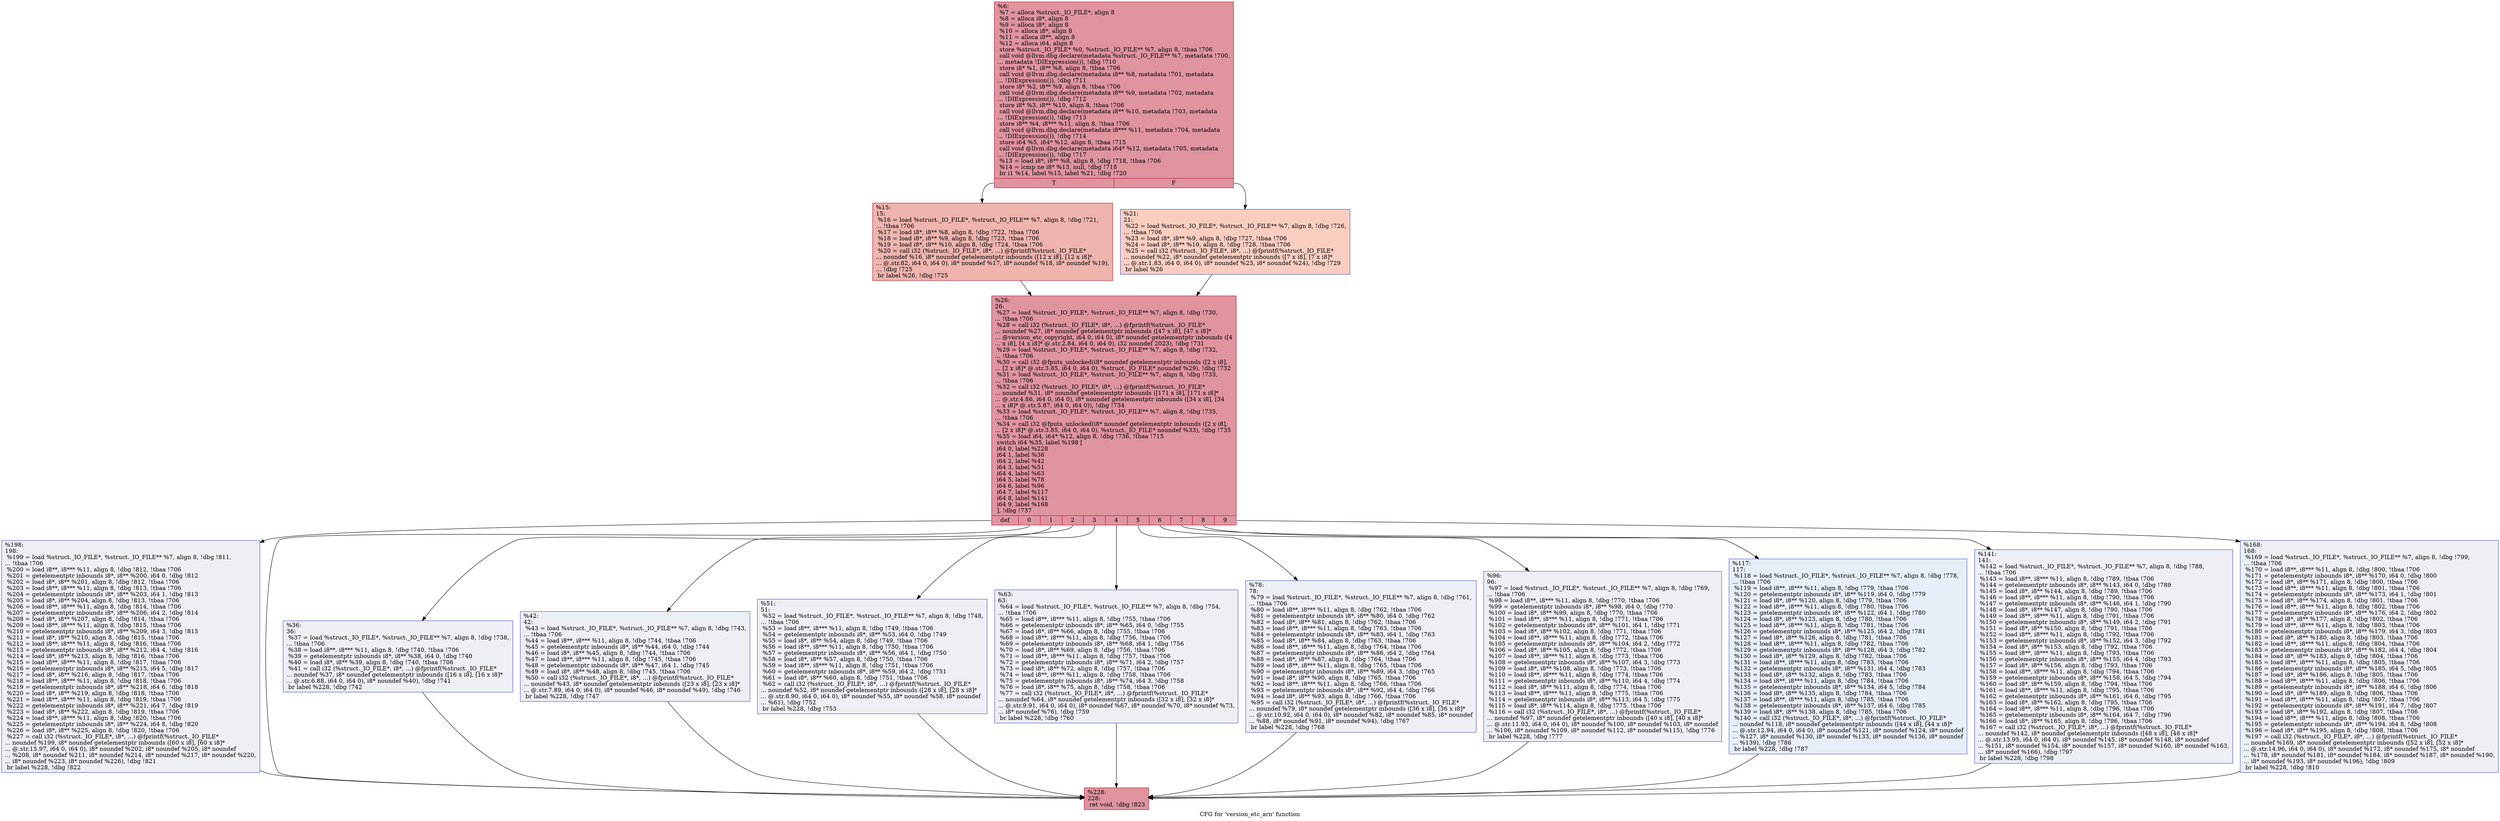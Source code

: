 digraph "CFG for 'version_etc_arn' function" {
	label="CFG for 'version_etc_arn' function";

	Node0x70f6e0 [shape=record,color="#b70d28ff", style=filled, fillcolor="#b70d2870",label="{%6:\l  %7 = alloca %struct._IO_FILE*, align 8\l  %8 = alloca i8*, align 8\l  %9 = alloca i8*, align 8\l  %10 = alloca i8*, align 8\l  %11 = alloca i8**, align 8\l  %12 = alloca i64, align 8\l  store %struct._IO_FILE* %0, %struct._IO_FILE** %7, align 8, !tbaa !706\l  call void @llvm.dbg.declare(metadata %struct._IO_FILE** %7, metadata !700,\l... metadata !DIExpression()), !dbg !710\l  store i8* %1, i8** %8, align 8, !tbaa !706\l  call void @llvm.dbg.declare(metadata i8** %8, metadata !701, metadata\l... !DIExpression()), !dbg !711\l  store i8* %2, i8** %9, align 8, !tbaa !706\l  call void @llvm.dbg.declare(metadata i8** %9, metadata !702, metadata\l... !DIExpression()), !dbg !712\l  store i8* %3, i8** %10, align 8, !tbaa !706\l  call void @llvm.dbg.declare(metadata i8** %10, metadata !703, metadata\l... !DIExpression()), !dbg !713\l  store i8** %4, i8*** %11, align 8, !tbaa !706\l  call void @llvm.dbg.declare(metadata i8*** %11, metadata !704, metadata\l... !DIExpression()), !dbg !714\l  store i64 %5, i64* %12, align 8, !tbaa !715\l  call void @llvm.dbg.declare(metadata i64* %12, metadata !705, metadata\l... !DIExpression()), !dbg !717\l  %13 = load i8*, i8** %8, align 8, !dbg !718, !tbaa !706\l  %14 = icmp ne i8* %13, null, !dbg !718\l  br i1 %14, label %15, label %21, !dbg !720\l|{<s0>T|<s1>F}}"];
	Node0x70f6e0:s0 -> Node0x70fe80;
	Node0x70f6e0:s1 -> Node0x70fed0;
	Node0x70fe80 [shape=record,color="#b70d28ff", style=filled, fillcolor="#d8564670",label="{%15:\l15:                                               \l  %16 = load %struct._IO_FILE*, %struct._IO_FILE** %7, align 8, !dbg !721,\l... !tbaa !706\l  %17 = load i8*, i8** %8, align 8, !dbg !722, !tbaa !706\l  %18 = load i8*, i8** %9, align 8, !dbg !723, !tbaa !706\l  %19 = load i8*, i8** %10, align 8, !dbg !724, !tbaa !706\l  %20 = call i32 (%struct._IO_FILE*, i8*, ...) @fprintf(%struct._IO_FILE*\l... noundef %16, i8* noundef getelementptr inbounds ([12 x i8], [12 x i8]*\l... @.str.82, i64 0, i64 0), i8* noundef %17, i8* noundef %18, i8* noundef %19),\l... !dbg !725\l  br label %26, !dbg !725\l}"];
	Node0x70fe80 -> Node0x70ff20;
	Node0x70fed0 [shape=record,color="#3d50c3ff", style=filled, fillcolor="#f2907270",label="{%21:\l21:                                               \l  %22 = load %struct._IO_FILE*, %struct._IO_FILE** %7, align 8, !dbg !726,\l... !tbaa !706\l  %23 = load i8*, i8** %9, align 8, !dbg !727, !tbaa !706\l  %24 = load i8*, i8** %10, align 8, !dbg !728, !tbaa !706\l  %25 = call i32 (%struct._IO_FILE*, i8*, ...) @fprintf(%struct._IO_FILE*\l... noundef %22, i8* noundef getelementptr inbounds ([7 x i8], [7 x i8]*\l... @.str.1.83, i64 0, i64 0), i8* noundef %23, i8* noundef %24), !dbg !729\l  br label %26\l}"];
	Node0x70fed0 -> Node0x70ff20;
	Node0x70ff20 [shape=record,color="#b70d28ff", style=filled, fillcolor="#b70d2870",label="{%26:\l26:                                               \l  %27 = load %struct._IO_FILE*, %struct._IO_FILE** %7, align 8, !dbg !730,\l... !tbaa !706\l  %28 = call i32 (%struct._IO_FILE*, i8*, ...) @fprintf(%struct._IO_FILE*\l... noundef %27, i8* noundef getelementptr inbounds ([47 x i8], [47 x i8]*\l... @version_etc_copyright, i64 0, i64 0), i8* noundef getelementptr inbounds ([4\l... x i8], [4 x i8]* @.str.2.84, i64 0, i64 0), i32 noundef 2023), !dbg !731\l  %29 = load %struct._IO_FILE*, %struct._IO_FILE** %7, align 8, !dbg !732,\l... !tbaa !706\l  %30 = call i32 @fputs_unlocked(i8* noundef getelementptr inbounds ([2 x i8],\l... [2 x i8]* @.str.3.85, i64 0, i64 0), %struct._IO_FILE* noundef %29), !dbg !732\l  %31 = load %struct._IO_FILE*, %struct._IO_FILE** %7, align 8, !dbg !733,\l... !tbaa !706\l  %32 = call i32 (%struct._IO_FILE*, i8*, ...) @fprintf(%struct._IO_FILE*\l... noundef %31, i8* noundef getelementptr inbounds ([171 x i8], [171 x i8]*\l... @.str.4.86, i64 0, i64 0), i8* noundef getelementptr inbounds ([34 x i8], [34\l... x i8]* @.str.5.87, i64 0, i64 0)), !dbg !734\l  %33 = load %struct._IO_FILE*, %struct._IO_FILE** %7, align 8, !dbg !735,\l... !tbaa !706\l  %34 = call i32 @fputs_unlocked(i8* noundef getelementptr inbounds ([2 x i8],\l... [2 x i8]* @.str.3.85, i64 0, i64 0), %struct._IO_FILE* noundef %33), !dbg !735\l  %35 = load i64, i64* %12, align 8, !dbg !736, !tbaa !715\l  switch i64 %35, label %198 [\l    i64 0, label %228\l    i64 1, label %36\l    i64 2, label %42\l    i64 3, label %51\l    i64 4, label %63\l    i64 5, label %78\l    i64 6, label %96\l    i64 7, label %117\l    i64 8, label %141\l    i64 9, label %168\l  ], !dbg !737\l|{<s0>def|<s1>0|<s2>1|<s3>2|<s4>3|<s5>4|<s6>5|<s7>6|<s8>7|<s9>8|<s10>9}}"];
	Node0x70ff20:s0 -> Node0x710240;
	Node0x70ff20:s1 -> Node0x710290;
	Node0x70ff20:s2 -> Node0x70ff70;
	Node0x70ff20:s3 -> Node0x70ffc0;
	Node0x70ff20:s4 -> Node0x710010;
	Node0x70ff20:s5 -> Node0x710060;
	Node0x70ff20:s6 -> Node0x7100b0;
	Node0x70ff20:s7 -> Node0x710100;
	Node0x70ff20:s8 -> Node0x710150;
	Node0x70ff20:s9 -> Node0x7101a0;
	Node0x70ff20:s10 -> Node0x7101f0;
	Node0x70ff70 [shape=record,color="#3d50c3ff", style=filled, fillcolor="#d4dbe670",label="{%36:\l36:                                               \l  %37 = load %struct._IO_FILE*, %struct._IO_FILE** %7, align 8, !dbg !738,\l... !tbaa !706\l  %38 = load i8**, i8*** %11, align 8, !dbg !740, !tbaa !706\l  %39 = getelementptr inbounds i8*, i8** %38, i64 0, !dbg !740\l  %40 = load i8*, i8** %39, align 8, !dbg !740, !tbaa !706\l  %41 = call i32 (%struct._IO_FILE*, i8*, ...) @fprintf(%struct._IO_FILE*\l... noundef %37, i8* noundef getelementptr inbounds ([16 x i8], [16 x i8]*\l... @.str.6.88, i64 0, i64 0), i8* noundef %40), !dbg !741\l  br label %228, !dbg !742\l}"];
	Node0x70ff70 -> Node0x710290;
	Node0x70ffc0 [shape=record,color="#3d50c3ff", style=filled, fillcolor="#d4dbe670",label="{%42:\l42:                                               \l  %43 = load %struct._IO_FILE*, %struct._IO_FILE** %7, align 8, !dbg !743,\l... !tbaa !706\l  %44 = load i8**, i8*** %11, align 8, !dbg !744, !tbaa !706\l  %45 = getelementptr inbounds i8*, i8** %44, i64 0, !dbg !744\l  %46 = load i8*, i8** %45, align 8, !dbg !744, !tbaa !706\l  %47 = load i8**, i8*** %11, align 8, !dbg !745, !tbaa !706\l  %48 = getelementptr inbounds i8*, i8** %47, i64 1, !dbg !745\l  %49 = load i8*, i8** %48, align 8, !dbg !745, !tbaa !706\l  %50 = call i32 (%struct._IO_FILE*, i8*, ...) @fprintf(%struct._IO_FILE*\l... noundef %43, i8* noundef getelementptr inbounds ([23 x i8], [23 x i8]*\l... @.str.7.89, i64 0, i64 0), i8* noundef %46, i8* noundef %49), !dbg !746\l  br label %228, !dbg !747\l}"];
	Node0x70ffc0 -> Node0x710290;
	Node0x710010 [shape=record,color="#3d50c3ff", style=filled, fillcolor="#d4dbe670",label="{%51:\l51:                                               \l  %52 = load %struct._IO_FILE*, %struct._IO_FILE** %7, align 8, !dbg !748,\l... !tbaa !706\l  %53 = load i8**, i8*** %11, align 8, !dbg !749, !tbaa !706\l  %54 = getelementptr inbounds i8*, i8** %53, i64 0, !dbg !749\l  %55 = load i8*, i8** %54, align 8, !dbg !749, !tbaa !706\l  %56 = load i8**, i8*** %11, align 8, !dbg !750, !tbaa !706\l  %57 = getelementptr inbounds i8*, i8** %56, i64 1, !dbg !750\l  %58 = load i8*, i8** %57, align 8, !dbg !750, !tbaa !706\l  %59 = load i8**, i8*** %11, align 8, !dbg !751, !tbaa !706\l  %60 = getelementptr inbounds i8*, i8** %59, i64 2, !dbg !751\l  %61 = load i8*, i8** %60, align 8, !dbg !751, !tbaa !706\l  %62 = call i32 (%struct._IO_FILE*, i8*, ...) @fprintf(%struct._IO_FILE*\l... noundef %52, i8* noundef getelementptr inbounds ([28 x i8], [28 x i8]*\l... @.str.8.90, i64 0, i64 0), i8* noundef %55, i8* noundef %58, i8* noundef\l... %61), !dbg !752\l  br label %228, !dbg !753\l}"];
	Node0x710010 -> Node0x710290;
	Node0x710060 [shape=record,color="#3d50c3ff", style=filled, fillcolor="#d4dbe670",label="{%63:\l63:                                               \l  %64 = load %struct._IO_FILE*, %struct._IO_FILE** %7, align 8, !dbg !754,\l... !tbaa !706\l  %65 = load i8**, i8*** %11, align 8, !dbg !755, !tbaa !706\l  %66 = getelementptr inbounds i8*, i8** %65, i64 0, !dbg !755\l  %67 = load i8*, i8** %66, align 8, !dbg !755, !tbaa !706\l  %68 = load i8**, i8*** %11, align 8, !dbg !756, !tbaa !706\l  %69 = getelementptr inbounds i8*, i8** %68, i64 1, !dbg !756\l  %70 = load i8*, i8** %69, align 8, !dbg !756, !tbaa !706\l  %71 = load i8**, i8*** %11, align 8, !dbg !757, !tbaa !706\l  %72 = getelementptr inbounds i8*, i8** %71, i64 2, !dbg !757\l  %73 = load i8*, i8** %72, align 8, !dbg !757, !tbaa !706\l  %74 = load i8**, i8*** %11, align 8, !dbg !758, !tbaa !706\l  %75 = getelementptr inbounds i8*, i8** %74, i64 3, !dbg !758\l  %76 = load i8*, i8** %75, align 8, !dbg !758, !tbaa !706\l  %77 = call i32 (%struct._IO_FILE*, i8*, ...) @fprintf(%struct._IO_FILE*\l... noundef %64, i8* noundef getelementptr inbounds ([32 x i8], [32 x i8]*\l... @.str.9.91, i64 0, i64 0), i8* noundef %67, i8* noundef %70, i8* noundef %73,\l... i8* noundef %76), !dbg !759\l  br label %228, !dbg !760\l}"];
	Node0x710060 -> Node0x710290;
	Node0x7100b0 [shape=record,color="#3d50c3ff", style=filled, fillcolor="#d4dbe670",label="{%78:\l78:                                               \l  %79 = load %struct._IO_FILE*, %struct._IO_FILE** %7, align 8, !dbg !761,\l... !tbaa !706\l  %80 = load i8**, i8*** %11, align 8, !dbg !762, !tbaa !706\l  %81 = getelementptr inbounds i8*, i8** %80, i64 0, !dbg !762\l  %82 = load i8*, i8** %81, align 8, !dbg !762, !tbaa !706\l  %83 = load i8**, i8*** %11, align 8, !dbg !763, !tbaa !706\l  %84 = getelementptr inbounds i8*, i8** %83, i64 1, !dbg !763\l  %85 = load i8*, i8** %84, align 8, !dbg !763, !tbaa !706\l  %86 = load i8**, i8*** %11, align 8, !dbg !764, !tbaa !706\l  %87 = getelementptr inbounds i8*, i8** %86, i64 2, !dbg !764\l  %88 = load i8*, i8** %87, align 8, !dbg !764, !tbaa !706\l  %89 = load i8**, i8*** %11, align 8, !dbg !765, !tbaa !706\l  %90 = getelementptr inbounds i8*, i8** %89, i64 3, !dbg !765\l  %91 = load i8*, i8** %90, align 8, !dbg !765, !tbaa !706\l  %92 = load i8**, i8*** %11, align 8, !dbg !766, !tbaa !706\l  %93 = getelementptr inbounds i8*, i8** %92, i64 4, !dbg !766\l  %94 = load i8*, i8** %93, align 8, !dbg !766, !tbaa !706\l  %95 = call i32 (%struct._IO_FILE*, i8*, ...) @fprintf(%struct._IO_FILE*\l... noundef %79, i8* noundef getelementptr inbounds ([36 x i8], [36 x i8]*\l... @.str.10.92, i64 0, i64 0), i8* noundef %82, i8* noundef %85, i8* noundef\l... %88, i8* noundef %91, i8* noundef %94), !dbg !767\l  br label %228, !dbg !768\l}"];
	Node0x7100b0 -> Node0x710290;
	Node0x710100 [shape=record,color="#3d50c3ff", style=filled, fillcolor="#d4dbe670",label="{%96:\l96:                                               \l  %97 = load %struct._IO_FILE*, %struct._IO_FILE** %7, align 8, !dbg !769,\l... !tbaa !706\l  %98 = load i8**, i8*** %11, align 8, !dbg !770, !tbaa !706\l  %99 = getelementptr inbounds i8*, i8** %98, i64 0, !dbg !770\l  %100 = load i8*, i8** %99, align 8, !dbg !770, !tbaa !706\l  %101 = load i8**, i8*** %11, align 8, !dbg !771, !tbaa !706\l  %102 = getelementptr inbounds i8*, i8** %101, i64 1, !dbg !771\l  %103 = load i8*, i8** %102, align 8, !dbg !771, !tbaa !706\l  %104 = load i8**, i8*** %11, align 8, !dbg !772, !tbaa !706\l  %105 = getelementptr inbounds i8*, i8** %104, i64 2, !dbg !772\l  %106 = load i8*, i8** %105, align 8, !dbg !772, !tbaa !706\l  %107 = load i8**, i8*** %11, align 8, !dbg !773, !tbaa !706\l  %108 = getelementptr inbounds i8*, i8** %107, i64 3, !dbg !773\l  %109 = load i8*, i8** %108, align 8, !dbg !773, !tbaa !706\l  %110 = load i8**, i8*** %11, align 8, !dbg !774, !tbaa !706\l  %111 = getelementptr inbounds i8*, i8** %110, i64 4, !dbg !774\l  %112 = load i8*, i8** %111, align 8, !dbg !774, !tbaa !706\l  %113 = load i8**, i8*** %11, align 8, !dbg !775, !tbaa !706\l  %114 = getelementptr inbounds i8*, i8** %113, i64 5, !dbg !775\l  %115 = load i8*, i8** %114, align 8, !dbg !775, !tbaa !706\l  %116 = call i32 (%struct._IO_FILE*, i8*, ...) @fprintf(%struct._IO_FILE*\l... noundef %97, i8* noundef getelementptr inbounds ([40 x i8], [40 x i8]*\l... @.str.11.93, i64 0, i64 0), i8* noundef %100, i8* noundef %103, i8* noundef\l... %106, i8* noundef %109, i8* noundef %112, i8* noundef %115), !dbg !776\l  br label %228, !dbg !777\l}"];
	Node0x710100 -> Node0x710290;
	Node0x710150 [shape=record,color="#3d50c3ff", style=filled, fillcolor="#cbd8ee70",label="{%117:\l117:                                              \l  %118 = load %struct._IO_FILE*, %struct._IO_FILE** %7, align 8, !dbg !778,\l... !tbaa !706\l  %119 = load i8**, i8*** %11, align 8, !dbg !779, !tbaa !706\l  %120 = getelementptr inbounds i8*, i8** %119, i64 0, !dbg !779\l  %121 = load i8*, i8** %120, align 8, !dbg !779, !tbaa !706\l  %122 = load i8**, i8*** %11, align 8, !dbg !780, !tbaa !706\l  %123 = getelementptr inbounds i8*, i8** %122, i64 1, !dbg !780\l  %124 = load i8*, i8** %123, align 8, !dbg !780, !tbaa !706\l  %125 = load i8**, i8*** %11, align 8, !dbg !781, !tbaa !706\l  %126 = getelementptr inbounds i8*, i8** %125, i64 2, !dbg !781\l  %127 = load i8*, i8** %126, align 8, !dbg !781, !tbaa !706\l  %128 = load i8**, i8*** %11, align 8, !dbg !782, !tbaa !706\l  %129 = getelementptr inbounds i8*, i8** %128, i64 3, !dbg !782\l  %130 = load i8*, i8** %129, align 8, !dbg !782, !tbaa !706\l  %131 = load i8**, i8*** %11, align 8, !dbg !783, !tbaa !706\l  %132 = getelementptr inbounds i8*, i8** %131, i64 4, !dbg !783\l  %133 = load i8*, i8** %132, align 8, !dbg !783, !tbaa !706\l  %134 = load i8**, i8*** %11, align 8, !dbg !784, !tbaa !706\l  %135 = getelementptr inbounds i8*, i8** %134, i64 5, !dbg !784\l  %136 = load i8*, i8** %135, align 8, !dbg !784, !tbaa !706\l  %137 = load i8**, i8*** %11, align 8, !dbg !785, !tbaa !706\l  %138 = getelementptr inbounds i8*, i8** %137, i64 6, !dbg !785\l  %139 = load i8*, i8** %138, align 8, !dbg !785, !tbaa !706\l  %140 = call i32 (%struct._IO_FILE*, i8*, ...) @fprintf(%struct._IO_FILE*\l... noundef %118, i8* noundef getelementptr inbounds ([44 x i8], [44 x i8]*\l... @.str.12.94, i64 0, i64 0), i8* noundef %121, i8* noundef %124, i8* noundef\l... %127, i8* noundef %130, i8* noundef %133, i8* noundef %136, i8* noundef\l... %139), !dbg !786\l  br label %228, !dbg !787\l}"];
	Node0x710150 -> Node0x710290;
	Node0x7101a0 [shape=record,color="#3d50c3ff", style=filled, fillcolor="#d4dbe670",label="{%141:\l141:                                              \l  %142 = load %struct._IO_FILE*, %struct._IO_FILE** %7, align 8, !dbg !788,\l... !tbaa !706\l  %143 = load i8**, i8*** %11, align 8, !dbg !789, !tbaa !706\l  %144 = getelementptr inbounds i8*, i8** %143, i64 0, !dbg !789\l  %145 = load i8*, i8** %144, align 8, !dbg !789, !tbaa !706\l  %146 = load i8**, i8*** %11, align 8, !dbg !790, !tbaa !706\l  %147 = getelementptr inbounds i8*, i8** %146, i64 1, !dbg !790\l  %148 = load i8*, i8** %147, align 8, !dbg !790, !tbaa !706\l  %149 = load i8**, i8*** %11, align 8, !dbg !791, !tbaa !706\l  %150 = getelementptr inbounds i8*, i8** %149, i64 2, !dbg !791\l  %151 = load i8*, i8** %150, align 8, !dbg !791, !tbaa !706\l  %152 = load i8**, i8*** %11, align 8, !dbg !792, !tbaa !706\l  %153 = getelementptr inbounds i8*, i8** %152, i64 3, !dbg !792\l  %154 = load i8*, i8** %153, align 8, !dbg !792, !tbaa !706\l  %155 = load i8**, i8*** %11, align 8, !dbg !793, !tbaa !706\l  %156 = getelementptr inbounds i8*, i8** %155, i64 4, !dbg !793\l  %157 = load i8*, i8** %156, align 8, !dbg !793, !tbaa !706\l  %158 = load i8**, i8*** %11, align 8, !dbg !794, !tbaa !706\l  %159 = getelementptr inbounds i8*, i8** %158, i64 5, !dbg !794\l  %160 = load i8*, i8** %159, align 8, !dbg !794, !tbaa !706\l  %161 = load i8**, i8*** %11, align 8, !dbg !795, !tbaa !706\l  %162 = getelementptr inbounds i8*, i8** %161, i64 6, !dbg !795\l  %163 = load i8*, i8** %162, align 8, !dbg !795, !tbaa !706\l  %164 = load i8**, i8*** %11, align 8, !dbg !796, !tbaa !706\l  %165 = getelementptr inbounds i8*, i8** %164, i64 7, !dbg !796\l  %166 = load i8*, i8** %165, align 8, !dbg !796, !tbaa !706\l  %167 = call i32 (%struct._IO_FILE*, i8*, ...) @fprintf(%struct._IO_FILE*\l... noundef %142, i8* noundef getelementptr inbounds ([48 x i8], [48 x i8]*\l... @.str.13.95, i64 0, i64 0), i8* noundef %145, i8* noundef %148, i8* noundef\l... %151, i8* noundef %154, i8* noundef %157, i8* noundef %160, i8* noundef %163,\l... i8* noundef %166), !dbg !797\l  br label %228, !dbg !798\l}"];
	Node0x7101a0 -> Node0x710290;
	Node0x7101f0 [shape=record,color="#3d50c3ff", style=filled, fillcolor="#d4dbe670",label="{%168:\l168:                                              \l  %169 = load %struct._IO_FILE*, %struct._IO_FILE** %7, align 8, !dbg !799,\l... !tbaa !706\l  %170 = load i8**, i8*** %11, align 8, !dbg !800, !tbaa !706\l  %171 = getelementptr inbounds i8*, i8** %170, i64 0, !dbg !800\l  %172 = load i8*, i8** %171, align 8, !dbg !800, !tbaa !706\l  %173 = load i8**, i8*** %11, align 8, !dbg !801, !tbaa !706\l  %174 = getelementptr inbounds i8*, i8** %173, i64 1, !dbg !801\l  %175 = load i8*, i8** %174, align 8, !dbg !801, !tbaa !706\l  %176 = load i8**, i8*** %11, align 8, !dbg !802, !tbaa !706\l  %177 = getelementptr inbounds i8*, i8** %176, i64 2, !dbg !802\l  %178 = load i8*, i8** %177, align 8, !dbg !802, !tbaa !706\l  %179 = load i8**, i8*** %11, align 8, !dbg !803, !tbaa !706\l  %180 = getelementptr inbounds i8*, i8** %179, i64 3, !dbg !803\l  %181 = load i8*, i8** %180, align 8, !dbg !803, !tbaa !706\l  %182 = load i8**, i8*** %11, align 8, !dbg !804, !tbaa !706\l  %183 = getelementptr inbounds i8*, i8** %182, i64 4, !dbg !804\l  %184 = load i8*, i8** %183, align 8, !dbg !804, !tbaa !706\l  %185 = load i8**, i8*** %11, align 8, !dbg !805, !tbaa !706\l  %186 = getelementptr inbounds i8*, i8** %185, i64 5, !dbg !805\l  %187 = load i8*, i8** %186, align 8, !dbg !805, !tbaa !706\l  %188 = load i8**, i8*** %11, align 8, !dbg !806, !tbaa !706\l  %189 = getelementptr inbounds i8*, i8** %188, i64 6, !dbg !806\l  %190 = load i8*, i8** %189, align 8, !dbg !806, !tbaa !706\l  %191 = load i8**, i8*** %11, align 8, !dbg !807, !tbaa !706\l  %192 = getelementptr inbounds i8*, i8** %191, i64 7, !dbg !807\l  %193 = load i8*, i8** %192, align 8, !dbg !807, !tbaa !706\l  %194 = load i8**, i8*** %11, align 8, !dbg !808, !tbaa !706\l  %195 = getelementptr inbounds i8*, i8** %194, i64 8, !dbg !808\l  %196 = load i8*, i8** %195, align 8, !dbg !808, !tbaa !706\l  %197 = call i32 (%struct._IO_FILE*, i8*, ...) @fprintf(%struct._IO_FILE*\l... noundef %169, i8* noundef getelementptr inbounds ([52 x i8], [52 x i8]*\l... @.str.14.96, i64 0, i64 0), i8* noundef %172, i8* noundef %175, i8* noundef\l... %178, i8* noundef %181, i8* noundef %184, i8* noundef %187, i8* noundef %190,\l... i8* noundef %193, i8* noundef %196), !dbg !809\l  br label %228, !dbg !810\l}"];
	Node0x7101f0 -> Node0x710290;
	Node0x710240 [shape=record,color="#3d50c3ff", style=filled, fillcolor="#d4dbe670",label="{%198:\l198:                                              \l  %199 = load %struct._IO_FILE*, %struct._IO_FILE** %7, align 8, !dbg !811,\l... !tbaa !706\l  %200 = load i8**, i8*** %11, align 8, !dbg !812, !tbaa !706\l  %201 = getelementptr inbounds i8*, i8** %200, i64 0, !dbg !812\l  %202 = load i8*, i8** %201, align 8, !dbg !812, !tbaa !706\l  %203 = load i8**, i8*** %11, align 8, !dbg !813, !tbaa !706\l  %204 = getelementptr inbounds i8*, i8** %203, i64 1, !dbg !813\l  %205 = load i8*, i8** %204, align 8, !dbg !813, !tbaa !706\l  %206 = load i8**, i8*** %11, align 8, !dbg !814, !tbaa !706\l  %207 = getelementptr inbounds i8*, i8** %206, i64 2, !dbg !814\l  %208 = load i8*, i8** %207, align 8, !dbg !814, !tbaa !706\l  %209 = load i8**, i8*** %11, align 8, !dbg !815, !tbaa !706\l  %210 = getelementptr inbounds i8*, i8** %209, i64 3, !dbg !815\l  %211 = load i8*, i8** %210, align 8, !dbg !815, !tbaa !706\l  %212 = load i8**, i8*** %11, align 8, !dbg !816, !tbaa !706\l  %213 = getelementptr inbounds i8*, i8** %212, i64 4, !dbg !816\l  %214 = load i8*, i8** %213, align 8, !dbg !816, !tbaa !706\l  %215 = load i8**, i8*** %11, align 8, !dbg !817, !tbaa !706\l  %216 = getelementptr inbounds i8*, i8** %215, i64 5, !dbg !817\l  %217 = load i8*, i8** %216, align 8, !dbg !817, !tbaa !706\l  %218 = load i8**, i8*** %11, align 8, !dbg !818, !tbaa !706\l  %219 = getelementptr inbounds i8*, i8** %218, i64 6, !dbg !818\l  %220 = load i8*, i8** %219, align 8, !dbg !818, !tbaa !706\l  %221 = load i8**, i8*** %11, align 8, !dbg !819, !tbaa !706\l  %222 = getelementptr inbounds i8*, i8** %221, i64 7, !dbg !819\l  %223 = load i8*, i8** %222, align 8, !dbg !819, !tbaa !706\l  %224 = load i8**, i8*** %11, align 8, !dbg !820, !tbaa !706\l  %225 = getelementptr inbounds i8*, i8** %224, i64 8, !dbg !820\l  %226 = load i8*, i8** %225, align 8, !dbg !820, !tbaa !706\l  %227 = call i32 (%struct._IO_FILE*, i8*, ...) @fprintf(%struct._IO_FILE*\l... noundef %199, i8* noundef getelementptr inbounds ([60 x i8], [60 x i8]*\l... @.str.15.97, i64 0, i64 0), i8* noundef %202, i8* noundef %205, i8* noundef\l... %208, i8* noundef %211, i8* noundef %214, i8* noundef %217, i8* noundef %220,\l... i8* noundef %223, i8* noundef %226), !dbg !821\l  br label %228, !dbg !822\l}"];
	Node0x710240 -> Node0x710290;
	Node0x710290 [shape=record,color="#b70d28ff", style=filled, fillcolor="#b70d2870",label="{%228:\l228:                                              \l  ret void, !dbg !823\l}"];
}
